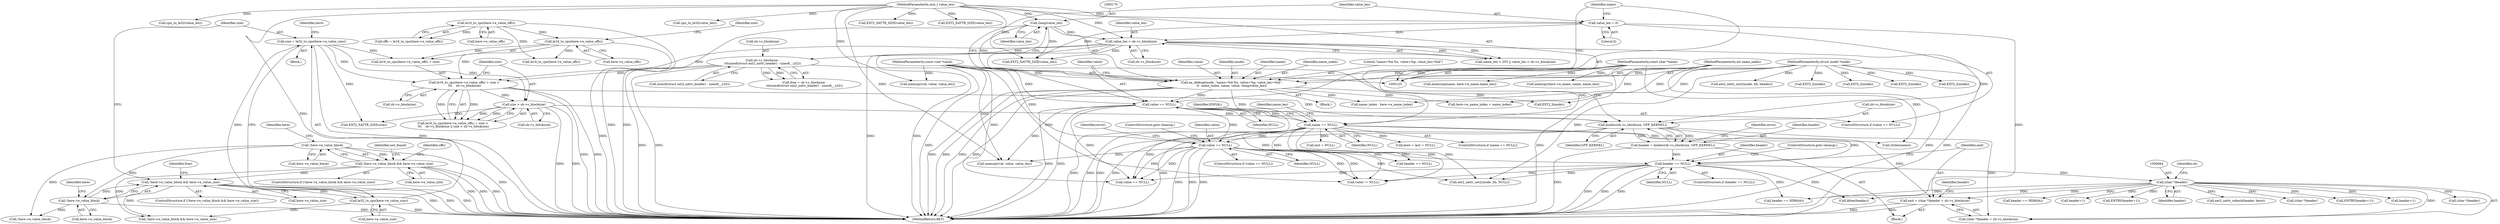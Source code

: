 digraph "0_linux_be0726d33cb8f411945884664924bed3cb8c70ee_10@integer" {
"1000660" [label="(Call,end = (char *)header + sb->s_blocksize)"];
"1000663" [label="(Call,(char *)header)"];
"1000656" [label="(Call,header == NULL)"];
"1000644" [label="(Call,header = kzalloc(sb->s_blocksize, GFP_KERNEL))"];
"1000646" [label="(Call,kzalloc(sb->s_blocksize, GFP_KERNEL))"];
"1000435" [label="(Call,sb->s_blocksize -\n\t\t\tsizeof(struct ext2_xattr_header) - sizeof(__u32))"];
"1000195" [label="(Call,value_len > sb->s_blocksize)"];
"1000169" [label="(Call,(long)value_len)"];
"1000130" [label="(MethodParameterIn,size_t value_len)"];
"1000176" [label="(Call,value_len = 0)"];
"1000499" [label="(Call,le16_to_cpu(here->e_value_offs) + size > \n\t\t\t    sb->s_blocksize)"];
"1000501" [label="(Call,le16_to_cpu(here->e_value_offs))"];
"1000323" [label="(Call,le16_to_cpu(here->e_value_offs))"];
"1000491" [label="(Call,size = le32_to_cpu(here->e_value_size))"];
"1000493" [label="(Call,le32_to_cpu(here->e_value_size))"];
"1000481" [label="(Call,!here->e_value_block && here->e_value_size)"];
"1000482" [label="(Call,!here->e_value_block)"];
"1000312" [label="(Call,!here->e_value_block)"];
"1000311" [label="(Call,!here->e_value_block && here->e_value_size)"];
"1000509" [label="(Call,size > sb->s_blocksize)"];
"1000180" [label="(Call,name == NULL)"];
"1000163" [label="(Call,ea_idebug(inode, \"name=%d.%s, value=%p, value_len=%ld\",\n\t\t  name_index, name, value, (long)value_len))"];
"1000126" [label="(MethodParameterIn,struct inode *inode)"];
"1000127" [label="(MethodParameterIn,int name_index)"];
"1000128" [label="(MethodParameterIn,const char *name)"];
"1000129" [label="(MethodParameterIn,const void *value)"];
"1000173" [label="(Call,value == NULL)"];
"1000465" [label="(Call,value == NULL)"];
"1000129" [label="(MethodParameterIn,const void *value)"];
"1000980" [label="(Call,ext2_xattr_rehash(header, here))"];
"1001019" [label="(MethodReturn,RET)"];
"1000182" [label="(Identifier,NULL)"];
"1000482" [label="(Call,!here->e_value_block)"];
"1000444" [label="(Call,here = last = NULL)"];
"1000911" [label="(Call,cpu_to_le32(value_len))"];
"1000925" [label="(Call,(char *)header)"];
"1000128" [label="(MethodParameterIn,const char *name)"];
"1000168" [label="(Identifier,value)"];
"1000195" [label="(Call,value_len > sb->s_blocksize)"];
"1000173" [label="(Call,value == NULL)"];
"1000689" [label="(Call,ENTRY(header+1))"];
"1000164" [label="(Identifier,inode)"];
"1000321" [label="(Call,offs = le16_to_cpu(here->e_value_offs))"];
"1000658" [label="(Identifier,NULL)"];
"1000175" [label="(Identifier,NULL)"];
"1000178" [label="(Literal,0)"];
"1001014" [label="(Call,EXT2_I(inode))"];
"1000494" [label="(Call,here->e_value_size)"];
"1000644" [label="(Call,header = kzalloc(sb->s_blocksize, GFP_KERNEL))"];
"1000652" [label="(Identifier,error)"];
"1000171" [label="(Identifier,value_len)"];
"1000486" [label="(Call,here->e_value_size)"];
"1000792" [label="(Call,cpu_to_le32(value_len))"];
"1000468" [label="(ControlStructure,goto cleanup;)"];
"1000487" [label="(Identifier,here)"];
"1000466" [label="(Identifier,value)"];
"1000500" [label="(Call,le16_to_cpu(here->e_value_offs) + size)"];
"1001009" [label="(Call,kfree(header))"];
"1000480" [label="(ControlStructure,if (!here->e_value_block && here->e_value_size))"];
"1000959" [label="(Call,header+1)"];
"1000310" [label="(ControlStructure,if (!here->e_value_block && here->e_value_size))"];
"1000662" [label="(Call,(char *)header + sb->s_blocksize)"];
"1000169" [label="(Call,(long)value_len)"];
"1000510" [label="(Identifier,size)"];
"1000324" [label="(Call,here->e_value_offs)"];
"1000206" [label="(Call,EXT2_I(inode))"];
"1000356" [label="(Call,memcmp(name, here->e_name,name_len))"];
"1000501" [label="(Call,le16_to_cpu(here->e_value_offs))"];
"1000483" [label="(Call,here->e_value_block)"];
"1000533" [label="(Call,EXT2_XATTR_SIZE(value_len))"];
"1000467" [label="(Identifier,NULL)"];
"1000643" [label="(Block,)"];
"1000755" [label="(Call,(char *)header)"];
"1000281" [label="(Call,EXT2_I(inode))"];
"1000723" [label="(Call,here->e_name_index = name_index)"];
"1000505" [label="(Identifier,size)"];
"1000802" [label="(Call,memcpy(val, value, value_len))"];
"1000316" [label="(Call,here->e_value_size)"];
"1000126" [label="(MethodParameterIn,struct inode *inode)"];
"1000646" [label="(Call,kzalloc(sb->s_blocksize, GFP_KERNEL))"];
"1000966" [label="(Call,header == HDR(bh))"];
"1000591" [label="(Call,header == NULL)"];
"1000167" [label="(Identifier,name)"];
"1000196" [label="(Identifier,value_len)"];
"1000655" [label="(ControlStructure,if (header == NULL))"];
"1000179" [label="(ControlStructure,if (name == NULL))"];
"1000211" [label="(Call,EXT2_I(inode))"];
"1000312" [label="(Call,!here->e_value_block)"];
"1000742" [label="(Call,!here->e_value_block && here->e_value_size)"];
"1000660" [label="(Call,end = (char *)header + sb->s_blocksize)"];
"1000657" [label="(Identifier,header)"];
"1000435" [label="(Call,sb->s_blocksize -\n\t\t\tsizeof(struct ext2_xattr_header) - sizeof(__u32))"];
"1000439" [label="(Call,sizeof(struct ext2_xattr_header) - sizeof(__u32))"];
"1000974" [label="(Call,ext2_xattr_set2(inode, bh, NULL))"];
"1000493" [label="(Call,le32_to_cpu(here->e_value_size))"];
"1000506" [label="(Call,sb->s_blocksize)"];
"1000762" [label="(Call,le16_to_cpu(here->e_value_offs))"];
"1000127" [label="(MethodParameterIn,int name_index)"];
"1000867" [label="(Call,value == NULL)"];
"1000172" [label="(ControlStructure,if (value == NULL))"];
"1000481" [label="(Call,!here->e_value_block && here->e_value_size)"];
"1000185" [label="(Identifier,EINVAL)"];
"1000464" [label="(ControlStructure,if (value == NULL))"];
"1000502" [label="(Call,here->e_value_offs)"];
"1000524" [label="(Identifier,error)"];
"1000220" [label="(Call,EXT2_I(inode))"];
"1000994" [label="(Call,ext2_xattr_set2(inode, bh, header))"];
"1000188" [label="(Call,strlen(name))"];
"1000176" [label="(Call,value_len = 0)"];
"1000180" [label="(Call,name == NULL)"];
"1000130" [label="(MethodParameterIn,size_t value_len)"];
"1000667" [label="(Identifier,sb)"];
"1000465" [label="(Call,value == NULL)"];
"1000433" [label="(Call,free = sb->s_blocksize -\n\t\t\tsizeof(struct ext2_xattr_header) - sizeof(__u32))"];
"1000177" [label="(Identifier,value_len)"];
"1000903" [label="(Call,value != NULL)"];
"1000191" [label="(Call,name_len > 255 || value_len > sb->s_blocksize)"];
"1000335" [label="(Identifier,not_found)"];
"1000498" [label="(Call,le16_to_cpu(here->e_value_offs) + size > \n\t\t\t    sb->s_blocksize || size > sb->s_blocksize)"];
"1000690" [label="(Call,header+1)"];
"1000663" [label="(Call,(char *)header)"];
"1000645" [label="(Identifier,header)"];
"1000671" [label="(Identifier,header)"];
"1001005" [label="(Call,header == HDR(bh))"];
"1000503" [label="(Identifier,here)"];
"1000743" [label="(Call,!here->e_value_block)"];
"1000958" [label="(Call,ENTRY(header+1))"];
"1000187" [label="(Identifier,name_len)"];
"1000181" [label="(Identifier,name)"];
"1000647" [label="(Call,sb->s_blocksize)"];
"1000659" [label="(ControlStructure,goto cleanup;)"];
"1000951" [label="(Call,memcpy(val, value, value_len))"];
"1000733" [label="(Call,memcpy(here->e_name, name, name_len))"];
"1000166" [label="(Identifier,name_index)"];
"1000656" [label="(Call,header == NULL)"];
"1000163" [label="(Call,ea_idebug(inode, \"name=%d.%s, value=%p, value_len=%ld\",\n\t\t  name_index, name, value, (long)value_len))"];
"1000919" [label="(Call,EXT2_XATTR_SIZE(value_len))"];
"1000197" [label="(Call,sb->s_blocksize)"];
"1000322" [label="(Identifier,offs)"];
"1000446" [label="(Call,last = NULL)"];
"1000650" [label="(Identifier,GFP_KERNEL)"];
"1000132" [label="(Block,)"];
"1000511" [label="(Call,sb->s_blocksize)"];
"1000174" [label="(Identifier,value)"];
"1000517" [label="(Call,EXT2_XATTR_SIZE(size))"];
"1000785" [label="(Call,EXT2_XATTR_SIZE(value_len))"];
"1000499" [label="(Call,le16_to_cpu(here->e_value_offs) + size > \n\t\t\t    sb->s_blocksize)"];
"1000520" [label="(Identifier,free)"];
"1000491" [label="(Call,size = le32_to_cpu(here->e_value_size))"];
"1000509" [label="(Call,size > sb->s_blocksize)"];
"1000665" [label="(Identifier,header)"];
"1000436" [label="(Call,sb->s_blocksize)"];
"1000323" [label="(Call,le16_to_cpu(here->e_value_offs))"];
"1000317" [label="(Identifier,here)"];
"1000661" [label="(Identifier,end)"];
"1000313" [label="(Call,here->e_value_block)"];
"1000492" [label="(Identifier,size)"];
"1000165" [label="(Literal,\"name=%d.%s, value=%p, value_len=%ld\")"];
"1000311" [label="(Call,!here->e_value_block && here->e_value_size)"];
"1000489" [label="(Block,)"];
"1000336" [label="(Call,name_index - here->e_name_index)"];
"1000660" -> "1000643"  [label="AST: "];
"1000660" -> "1000662"  [label="CFG: "];
"1000661" -> "1000660"  [label="AST: "];
"1000662" -> "1000660"  [label="AST: "];
"1000671" -> "1000660"  [label="CFG: "];
"1000660" -> "1001019"  [label="DDG: "];
"1000660" -> "1001019"  [label="DDG: "];
"1000663" -> "1000660"  [label="DDG: "];
"1000646" -> "1000660"  [label="DDG: "];
"1000663" -> "1000662"  [label="AST: "];
"1000663" -> "1000665"  [label="CFG: "];
"1000664" -> "1000663"  [label="AST: "];
"1000665" -> "1000663"  [label="AST: "];
"1000667" -> "1000663"  [label="CFG: "];
"1000663" -> "1000662"  [label="DDG: "];
"1000656" -> "1000663"  [label="DDG: "];
"1000663" -> "1000689"  [label="DDG: "];
"1000663" -> "1000690"  [label="DDG: "];
"1000663" -> "1000755"  [label="DDG: "];
"1000663" -> "1000925"  [label="DDG: "];
"1000663" -> "1000958"  [label="DDG: "];
"1000663" -> "1000959"  [label="DDG: "];
"1000663" -> "1000966"  [label="DDG: "];
"1000663" -> "1000980"  [label="DDG: "];
"1000663" -> "1001005"  [label="DDG: "];
"1000663" -> "1001009"  [label="DDG: "];
"1000656" -> "1000655"  [label="AST: "];
"1000656" -> "1000658"  [label="CFG: "];
"1000657" -> "1000656"  [label="AST: "];
"1000658" -> "1000656"  [label="AST: "];
"1000659" -> "1000656"  [label="CFG: "];
"1000661" -> "1000656"  [label="CFG: "];
"1000656" -> "1001019"  [label="DDG: "];
"1000656" -> "1001019"  [label="DDG: "];
"1000656" -> "1001019"  [label="DDG: "];
"1000644" -> "1000656"  [label="DDG: "];
"1000180" -> "1000656"  [label="DDG: "];
"1000465" -> "1000656"  [label="DDG: "];
"1000656" -> "1000867"  [label="DDG: "];
"1000656" -> "1000903"  [label="DDG: "];
"1000656" -> "1000974"  [label="DDG: "];
"1000656" -> "1001005"  [label="DDG: "];
"1000656" -> "1001009"  [label="DDG: "];
"1000644" -> "1000643"  [label="AST: "];
"1000644" -> "1000646"  [label="CFG: "];
"1000645" -> "1000644"  [label="AST: "];
"1000646" -> "1000644"  [label="AST: "];
"1000652" -> "1000644"  [label="CFG: "];
"1000644" -> "1001019"  [label="DDG: "];
"1000646" -> "1000644"  [label="DDG: "];
"1000646" -> "1000644"  [label="DDG: "];
"1000646" -> "1000650"  [label="CFG: "];
"1000647" -> "1000646"  [label="AST: "];
"1000650" -> "1000646"  [label="AST: "];
"1000646" -> "1001019"  [label="DDG: "];
"1000646" -> "1001019"  [label="DDG: "];
"1000435" -> "1000646"  [label="DDG: "];
"1000499" -> "1000646"  [label="DDG: "];
"1000509" -> "1000646"  [label="DDG: "];
"1000195" -> "1000646"  [label="DDG: "];
"1000646" -> "1000662"  [label="DDG: "];
"1000435" -> "1000433"  [label="AST: "];
"1000435" -> "1000439"  [label="CFG: "];
"1000436" -> "1000435"  [label="AST: "];
"1000439" -> "1000435"  [label="AST: "];
"1000433" -> "1000435"  [label="CFG: "];
"1000435" -> "1001019"  [label="DDG: "];
"1000435" -> "1001019"  [label="DDG: "];
"1000435" -> "1000433"  [label="DDG: "];
"1000435" -> "1000433"  [label="DDG: "];
"1000195" -> "1000435"  [label="DDG: "];
"1000435" -> "1000499"  [label="DDG: "];
"1000195" -> "1000191"  [label="AST: "];
"1000195" -> "1000197"  [label="CFG: "];
"1000196" -> "1000195"  [label="AST: "];
"1000197" -> "1000195"  [label="AST: "];
"1000191" -> "1000195"  [label="CFG: "];
"1000195" -> "1001019"  [label="DDG: "];
"1000195" -> "1001019"  [label="DDG: "];
"1000195" -> "1000191"  [label="DDG: "];
"1000195" -> "1000191"  [label="DDG: "];
"1000169" -> "1000195"  [label="DDG: "];
"1000176" -> "1000195"  [label="DDG: "];
"1000130" -> "1000195"  [label="DDG: "];
"1000195" -> "1000499"  [label="DDG: "];
"1000195" -> "1000533"  [label="DDG: "];
"1000169" -> "1000163"  [label="AST: "];
"1000169" -> "1000171"  [label="CFG: "];
"1000170" -> "1000169"  [label="AST: "];
"1000171" -> "1000169"  [label="AST: "];
"1000163" -> "1000169"  [label="CFG: "];
"1000169" -> "1001019"  [label="DDG: "];
"1000169" -> "1000163"  [label="DDG: "];
"1000130" -> "1000169"  [label="DDG: "];
"1000169" -> "1000533"  [label="DDG: "];
"1000130" -> "1000125"  [label="AST: "];
"1000130" -> "1001019"  [label="DDG: "];
"1000130" -> "1000176"  [label="DDG: "];
"1000130" -> "1000533"  [label="DDG: "];
"1000130" -> "1000785"  [label="DDG: "];
"1000130" -> "1000792"  [label="DDG: "];
"1000130" -> "1000802"  [label="DDG: "];
"1000130" -> "1000911"  [label="DDG: "];
"1000130" -> "1000919"  [label="DDG: "];
"1000130" -> "1000951"  [label="DDG: "];
"1000176" -> "1000172"  [label="AST: "];
"1000176" -> "1000178"  [label="CFG: "];
"1000177" -> "1000176"  [label="AST: "];
"1000178" -> "1000176"  [label="AST: "];
"1000181" -> "1000176"  [label="CFG: "];
"1000176" -> "1001019"  [label="DDG: "];
"1000176" -> "1000533"  [label="DDG: "];
"1000499" -> "1000498"  [label="AST: "];
"1000499" -> "1000506"  [label="CFG: "];
"1000500" -> "1000499"  [label="AST: "];
"1000506" -> "1000499"  [label="AST: "];
"1000510" -> "1000499"  [label="CFG: "];
"1000498" -> "1000499"  [label="CFG: "];
"1000499" -> "1001019"  [label="DDG: "];
"1000499" -> "1001019"  [label="DDG: "];
"1000499" -> "1000498"  [label="DDG: "];
"1000499" -> "1000498"  [label="DDG: "];
"1000501" -> "1000499"  [label="DDG: "];
"1000491" -> "1000499"  [label="DDG: "];
"1000499" -> "1000509"  [label="DDG: "];
"1000501" -> "1000500"  [label="AST: "];
"1000501" -> "1000502"  [label="CFG: "];
"1000502" -> "1000501"  [label="AST: "];
"1000505" -> "1000501"  [label="CFG: "];
"1000501" -> "1001019"  [label="DDG: "];
"1000501" -> "1000500"  [label="DDG: "];
"1000323" -> "1000501"  [label="DDG: "];
"1000501" -> "1000762"  [label="DDG: "];
"1000323" -> "1000321"  [label="AST: "];
"1000323" -> "1000324"  [label="CFG: "];
"1000324" -> "1000323"  [label="AST: "];
"1000321" -> "1000323"  [label="CFG: "];
"1000323" -> "1001019"  [label="DDG: "];
"1000323" -> "1000321"  [label="DDG: "];
"1000323" -> "1000762"  [label="DDG: "];
"1000491" -> "1000489"  [label="AST: "];
"1000491" -> "1000493"  [label="CFG: "];
"1000492" -> "1000491"  [label="AST: "];
"1000493" -> "1000491"  [label="AST: "];
"1000503" -> "1000491"  [label="CFG: "];
"1000491" -> "1001019"  [label="DDG: "];
"1000493" -> "1000491"  [label="DDG: "];
"1000491" -> "1000500"  [label="DDG: "];
"1000491" -> "1000509"  [label="DDG: "];
"1000491" -> "1000517"  [label="DDG: "];
"1000493" -> "1000494"  [label="CFG: "];
"1000494" -> "1000493"  [label="AST: "];
"1000493" -> "1001019"  [label="DDG: "];
"1000481" -> "1000493"  [label="DDG: "];
"1000493" -> "1000742"  [label="DDG: "];
"1000481" -> "1000480"  [label="AST: "];
"1000481" -> "1000482"  [label="CFG: "];
"1000481" -> "1000486"  [label="CFG: "];
"1000482" -> "1000481"  [label="AST: "];
"1000486" -> "1000481"  [label="AST: "];
"1000492" -> "1000481"  [label="CFG: "];
"1000520" -> "1000481"  [label="CFG: "];
"1000481" -> "1001019"  [label="DDG: "];
"1000481" -> "1001019"  [label="DDG: "];
"1000481" -> "1001019"  [label="DDG: "];
"1000482" -> "1000481"  [label="DDG: "];
"1000311" -> "1000481"  [label="DDG: "];
"1000481" -> "1000742"  [label="DDG: "];
"1000482" -> "1000483"  [label="CFG: "];
"1000483" -> "1000482"  [label="AST: "];
"1000487" -> "1000482"  [label="CFG: "];
"1000482" -> "1001019"  [label="DDG: "];
"1000312" -> "1000482"  [label="DDG: "];
"1000482" -> "1000743"  [label="DDG: "];
"1000312" -> "1000311"  [label="AST: "];
"1000312" -> "1000313"  [label="CFG: "];
"1000313" -> "1000312"  [label="AST: "];
"1000317" -> "1000312"  [label="CFG: "];
"1000311" -> "1000312"  [label="CFG: "];
"1000312" -> "1001019"  [label="DDG: "];
"1000312" -> "1000311"  [label="DDG: "];
"1000312" -> "1000743"  [label="DDG: "];
"1000311" -> "1000310"  [label="AST: "];
"1000311" -> "1000316"  [label="CFG: "];
"1000316" -> "1000311"  [label="AST: "];
"1000322" -> "1000311"  [label="CFG: "];
"1000335" -> "1000311"  [label="CFG: "];
"1000311" -> "1001019"  [label="DDG: "];
"1000311" -> "1001019"  [label="DDG: "];
"1000311" -> "1001019"  [label="DDG: "];
"1000311" -> "1000742"  [label="DDG: "];
"1000509" -> "1000498"  [label="AST: "];
"1000509" -> "1000511"  [label="CFG: "];
"1000510" -> "1000509"  [label="AST: "];
"1000511" -> "1000509"  [label="AST: "];
"1000498" -> "1000509"  [label="CFG: "];
"1000509" -> "1001019"  [label="DDG: "];
"1000509" -> "1001019"  [label="DDG: "];
"1000509" -> "1000498"  [label="DDG: "];
"1000509" -> "1000498"  [label="DDG: "];
"1000509" -> "1000517"  [label="DDG: "];
"1000180" -> "1000179"  [label="AST: "];
"1000180" -> "1000182"  [label="CFG: "];
"1000181" -> "1000180"  [label="AST: "];
"1000182" -> "1000180"  [label="AST: "];
"1000185" -> "1000180"  [label="CFG: "];
"1000187" -> "1000180"  [label="CFG: "];
"1000180" -> "1001019"  [label="DDG: "];
"1000180" -> "1001019"  [label="DDG: "];
"1000180" -> "1001019"  [label="DDG: "];
"1000163" -> "1000180"  [label="DDG: "];
"1000128" -> "1000180"  [label="DDG: "];
"1000173" -> "1000180"  [label="DDG: "];
"1000180" -> "1000188"  [label="DDG: "];
"1000180" -> "1000444"  [label="DDG: "];
"1000180" -> "1000446"  [label="DDG: "];
"1000180" -> "1000465"  [label="DDG: "];
"1000180" -> "1000591"  [label="DDG: "];
"1000180" -> "1000867"  [label="DDG: "];
"1000180" -> "1000903"  [label="DDG: "];
"1000180" -> "1000974"  [label="DDG: "];
"1000163" -> "1000132"  [label="AST: "];
"1000164" -> "1000163"  [label="AST: "];
"1000165" -> "1000163"  [label="AST: "];
"1000166" -> "1000163"  [label="AST: "];
"1000167" -> "1000163"  [label="AST: "];
"1000168" -> "1000163"  [label="AST: "];
"1000174" -> "1000163"  [label="CFG: "];
"1000163" -> "1001019"  [label="DDG: "];
"1000163" -> "1001019"  [label="DDG: "];
"1000163" -> "1001019"  [label="DDG: "];
"1000163" -> "1001019"  [label="DDG: "];
"1000126" -> "1000163"  [label="DDG: "];
"1000127" -> "1000163"  [label="DDG: "];
"1000128" -> "1000163"  [label="DDG: "];
"1000129" -> "1000163"  [label="DDG: "];
"1000163" -> "1000173"  [label="DDG: "];
"1000163" -> "1000206"  [label="DDG: "];
"1000163" -> "1000336"  [label="DDG: "];
"1000163" -> "1000723"  [label="DDG: "];
"1000126" -> "1000125"  [label="AST: "];
"1000126" -> "1001019"  [label="DDG: "];
"1000126" -> "1000206"  [label="DDG: "];
"1000126" -> "1000211"  [label="DDG: "];
"1000126" -> "1000220"  [label="DDG: "];
"1000126" -> "1000281"  [label="DDG: "];
"1000126" -> "1000974"  [label="DDG: "];
"1000126" -> "1000994"  [label="DDG: "];
"1000126" -> "1001014"  [label="DDG: "];
"1000127" -> "1000125"  [label="AST: "];
"1000127" -> "1001019"  [label="DDG: "];
"1000127" -> "1000336"  [label="DDG: "];
"1000127" -> "1000723"  [label="DDG: "];
"1000128" -> "1000125"  [label="AST: "];
"1000128" -> "1001019"  [label="DDG: "];
"1000128" -> "1000188"  [label="DDG: "];
"1000128" -> "1000356"  [label="DDG: "];
"1000128" -> "1000733"  [label="DDG: "];
"1000129" -> "1000125"  [label="AST: "];
"1000129" -> "1001019"  [label="DDG: "];
"1000129" -> "1000173"  [label="DDG: "];
"1000129" -> "1000465"  [label="DDG: "];
"1000129" -> "1000802"  [label="DDG: "];
"1000129" -> "1000867"  [label="DDG: "];
"1000129" -> "1000903"  [label="DDG: "];
"1000129" -> "1000951"  [label="DDG: "];
"1000173" -> "1000172"  [label="AST: "];
"1000173" -> "1000175"  [label="CFG: "];
"1000174" -> "1000173"  [label="AST: "];
"1000175" -> "1000173"  [label="AST: "];
"1000177" -> "1000173"  [label="CFG: "];
"1000181" -> "1000173"  [label="CFG: "];
"1000173" -> "1001019"  [label="DDG: "];
"1000173" -> "1001019"  [label="DDG: "];
"1000173" -> "1000465"  [label="DDG: "];
"1000173" -> "1000802"  [label="DDG: "];
"1000173" -> "1000867"  [label="DDG: "];
"1000173" -> "1000903"  [label="DDG: "];
"1000465" -> "1000464"  [label="AST: "];
"1000465" -> "1000467"  [label="CFG: "];
"1000466" -> "1000465"  [label="AST: "];
"1000467" -> "1000465"  [label="AST: "];
"1000468" -> "1000465"  [label="CFG: "];
"1000524" -> "1000465"  [label="CFG: "];
"1000465" -> "1001019"  [label="DDG: "];
"1000465" -> "1001019"  [label="DDG: "];
"1000465" -> "1001019"  [label="DDG: "];
"1000465" -> "1000591"  [label="DDG: "];
"1000465" -> "1000802"  [label="DDG: "];
"1000465" -> "1000867"  [label="DDG: "];
"1000465" -> "1000867"  [label="DDG: "];
"1000465" -> "1000903"  [label="DDG: "];
"1000465" -> "1000903"  [label="DDG: "];
"1000465" -> "1000974"  [label="DDG: "];
}
